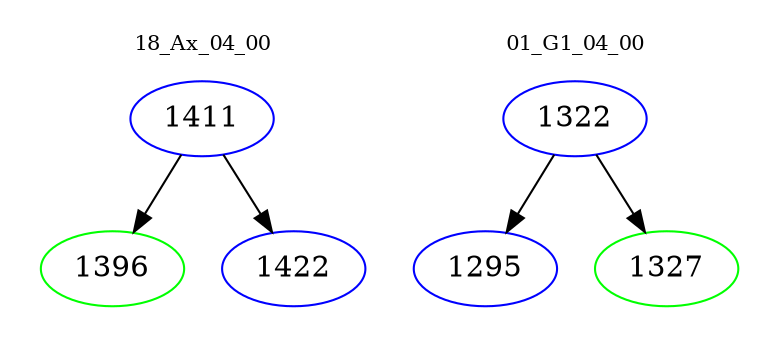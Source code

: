 digraph{
subgraph cluster_0 {
color = white
label = "18_Ax_04_00";
fontsize=10;
T0_1411 [label="1411", color="blue"]
T0_1411 -> T0_1396 [color="black"]
T0_1396 [label="1396", color="green"]
T0_1411 -> T0_1422 [color="black"]
T0_1422 [label="1422", color="blue"]
}
subgraph cluster_1 {
color = white
label = "01_G1_04_00";
fontsize=10;
T1_1322 [label="1322", color="blue"]
T1_1322 -> T1_1295 [color="black"]
T1_1295 [label="1295", color="blue"]
T1_1322 -> T1_1327 [color="black"]
T1_1327 [label="1327", color="green"]
}
}
